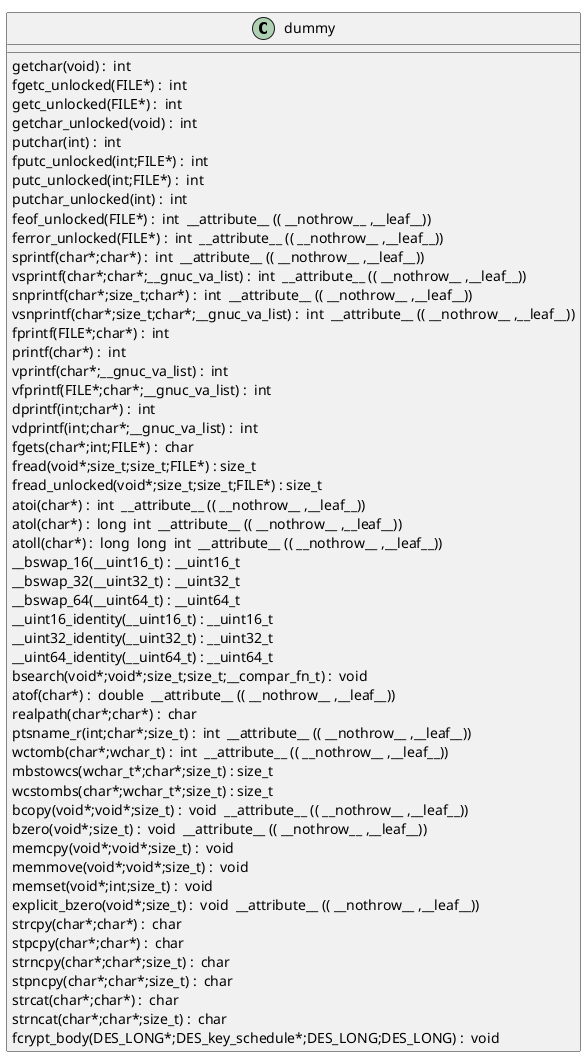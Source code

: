@startuml
!pragma layout smetana
class dummy {
getchar(void) :  int  [[[./../../.././qc/crypto/des/fcrypt_b.c.html#769]]]
fgetc_unlocked(FILE*) :  int  [[[./../../.././qc/crypto/des/fcrypt_b.c.html#778]]]
getc_unlocked(FILE*) :  int  [[[./../../.././qc/crypto/des/fcrypt_b.c.html#788]]]
getchar_unlocked(void) :  int  [[[./../../.././qc/crypto/des/fcrypt_b.c.html#795]]]
putchar(int) :  int  [[[./../../.././qc/crypto/des/fcrypt_b.c.html#804]]]
fputc_unlocked(int;FILE*) :  int  [[[./../../.././qc/crypto/des/fcrypt_b.c.html#813]]]
putc_unlocked(int;FILE*) :  int  [[[./../../.././qc/crypto/des/fcrypt_b.c.html#823]]]
putchar_unlocked(int) :  int  [[[./../../.././qc/crypto/des/fcrypt_b.c.html#830]]]
feof_unlocked(FILE*) :  int  __attribute__ (( __nothrow__ ,__leaf__)) [[[./../../.././qc/crypto/des/fcrypt_b.c.html#836]]]
ferror_unlocked(FILE*) :  int  __attribute__ (( __nothrow__ ,__leaf__)) [[[./../../.././qc/crypto/des/fcrypt_b.c.html#843]]]
sprintf(char*;char*) :  int  __attribute__ (( __nothrow__ ,__leaf__)) [[[./../../.././qc/crypto/des/fcrypt_b.c.html#862]]]
vsprintf(char*;char*;__gnuc_va_list) :  int  __attribute__ (( __nothrow__ ,__leaf__)) [[[./../../.././qc/crypto/des/fcrypt_b.c.html#875]]]
snprintf(char*;size_t;char*) :  int  __attribute__ (( __nothrow__ ,__leaf__)) [[[./../../.././qc/crypto/des/fcrypt_b.c.html#894]]]
vsnprintf(char*;size_t;char*;__gnuc_va_list) :  int  __attribute__ (( __nothrow__ ,__leaf__)) [[[./../../.././qc/crypto/des/fcrypt_b.c.html#908]]]
fprintf(FILE*;char*) :  int  [[[./../../.././qc/crypto/des/fcrypt_b.c.html#929]]]
printf(char*) :  int  [[[./../../.././qc/crypto/des/fcrypt_b.c.html#936]]]
vprintf(char*;__gnuc_va_list) :  int  [[[./../../.././qc/crypto/des/fcrypt_b.c.html#948]]]
vfprintf(FILE*;char*;__gnuc_va_list) :  int  [[[./../../.././qc/crypto/des/fcrypt_b.c.html#958]]]
dprintf(int;char*) :  int  [[[./../../.././qc/crypto/des/fcrypt_b.c.html#973]]]
vdprintf(int;char*;__gnuc_va_list) :  int  [[[./../../.././qc/crypto/des/fcrypt_b.c.html#984]]]
fgets(char*;int;FILE*) :  char  [[[./../../.././qc/crypto/des/fcrypt_b.c.html#1003]]]
fread(void*;size_t;size_t;FILE*) : size_t [[[./../../.././qc/crypto/des/fcrypt_b.c.html#1029]]]
fread_unlocked(void*;size_t;size_t;FILE*) : size_t [[[./../../.././qc/crypto/des/fcrypt_b.c.html#1056]]]
atoi(char*) :  int  __attribute__ (( __nothrow__ ,__leaf__)) [[[./../../.././qc/crypto/des/fcrypt_b.c.html#1353]]]
atol(char*) :  long  int  __attribute__ (( __nothrow__ ,__leaf__)) [[[./../../.././qc/crypto/des/fcrypt_b.c.html#1358]]]
atoll(char*) :  long  long  int  __attribute__ (( __nothrow__ ,__leaf__)) [[[./../../.././qc/crypto/des/fcrypt_b.c.html#1365]]]
__bswap_16(__uint16_t) : __uint16_t [[[./../../.././qc/crypto/des/fcrypt_b.c.html#1512]]]
__bswap_32(__uint32_t) : __uint32_t [[[./../../.././qc/crypto/des/fcrypt_b.c.html#1527]]]
__bswap_64(__uint64_t) : __uint64_t [[[./../../.././qc/crypto/des/fcrypt_b.c.html#1537]]]
__uint16_identity(__uint16_t) : __uint16_t [[[./../../.././qc/crypto/des/fcrypt_b.c.html#1549]]]
__uint32_identity(__uint32_t) : __uint32_t [[[./../../.././qc/crypto/des/fcrypt_b.c.html#1555]]]
__uint64_identity(__uint64_t) : __uint64_t [[[./../../.././qc/crypto/des/fcrypt_b.c.html#1561]]]
bsearch(void*;void*;size_t;size_t;__compar_fn_t) :  void  [[[./../../.././qc/crypto/des/fcrypt_b.c.html#2229]]]
atof(char*) :  double  __attribute__ (( __nothrow__ ,__leaf__)) [[[./../../.././qc/crypto/des/fcrypt_b.c.html#1]]]
realpath(char*;char*) :  char  [[[./../../.././qc/crypto/des/fcrypt_b.c.html#1]]]
ptsname_r(int;char*;size_t) :  int  __attribute__ (( __nothrow__ ,__leaf__)) [[[./../../.././qc/crypto/des/fcrypt_b.c.html#1]]]
wctomb(char*;wchar_t) :  int  __attribute__ (( __nothrow__ ,__leaf__)) [[[./../../.././qc/crypto/des/fcrypt_b.c.html#1]]]
mbstowcs(wchar_t*;char*;size_t) : size_t [[[./../../.././qc/crypto/des/fcrypt_b.c.html#1]]]
wcstombs(char*;wchar_t*;size_t) : size_t [[[./../../.././qc/crypto/des/fcrypt_b.c.html#1]]]
bcopy(void*;void*;size_t) :  void  __attribute__ (( __nothrow__ ,__leaf__)) [[[./../../.././qc/crypto/des/fcrypt_b.c.html#1]]]
bzero(void*;size_t) :  void  __attribute__ (( __nothrow__ ,__leaf__)) [[[./../../.././qc/crypto/des/fcrypt_b.c.html#1]]]
memcpy(void*;void*;size_t) :  void  [[[./../../.././qc/crypto/des/fcrypt_b.c.html#1]]]
memmove(void*;void*;size_t) :  void  [[[./../../.././qc/crypto/des/fcrypt_b.c.html#1]]]
memset(void*;int;size_t) :  void  [[[./../../.././qc/crypto/des/fcrypt_b.c.html#1]]]
explicit_bzero(void*;size_t) :  void  __attribute__ (( __nothrow__ ,__leaf__)) [[[./../../.././qc/crypto/des/fcrypt_b.c.html#1]]]
strcpy(char*;char*) :  char  [[[./../../.././qc/crypto/des/fcrypt_b.c.html#1]]]
stpcpy(char*;char*) :  char  [[[./../../.././qc/crypto/des/fcrypt_b.c.html#1]]]
strncpy(char*;char*;size_t) :  char  [[[./../../.././qc/crypto/des/fcrypt_b.c.html#1]]]
stpncpy(char*;char*;size_t) :  char  [[[./../../.././qc/crypto/des/fcrypt_b.c.html#1]]]
strcat(char*;char*) :  char  [[[./../../.././qc/crypto/des/fcrypt_b.c.html#1]]]
strncat(char*;char*;size_t) :  char  [[[./../../.././qc/crypto/des/fcrypt_b.c.html#1]]]
fcrypt_body(DES_LONG*;DES_key_schedule*;DES_LONG;DES_LONG) :  void  [[[./../../.././qc/crypto/des/fcrypt_b.c.html#1]]]
} 
@enduml
